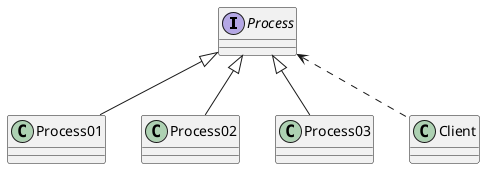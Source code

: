 @startuml
interface Process
class Process01
class Process02
class Process03
class Client

Process <|-- Process01
Process <|-- Process02
Process <|-- Process03
Process <.. Client



@enduml